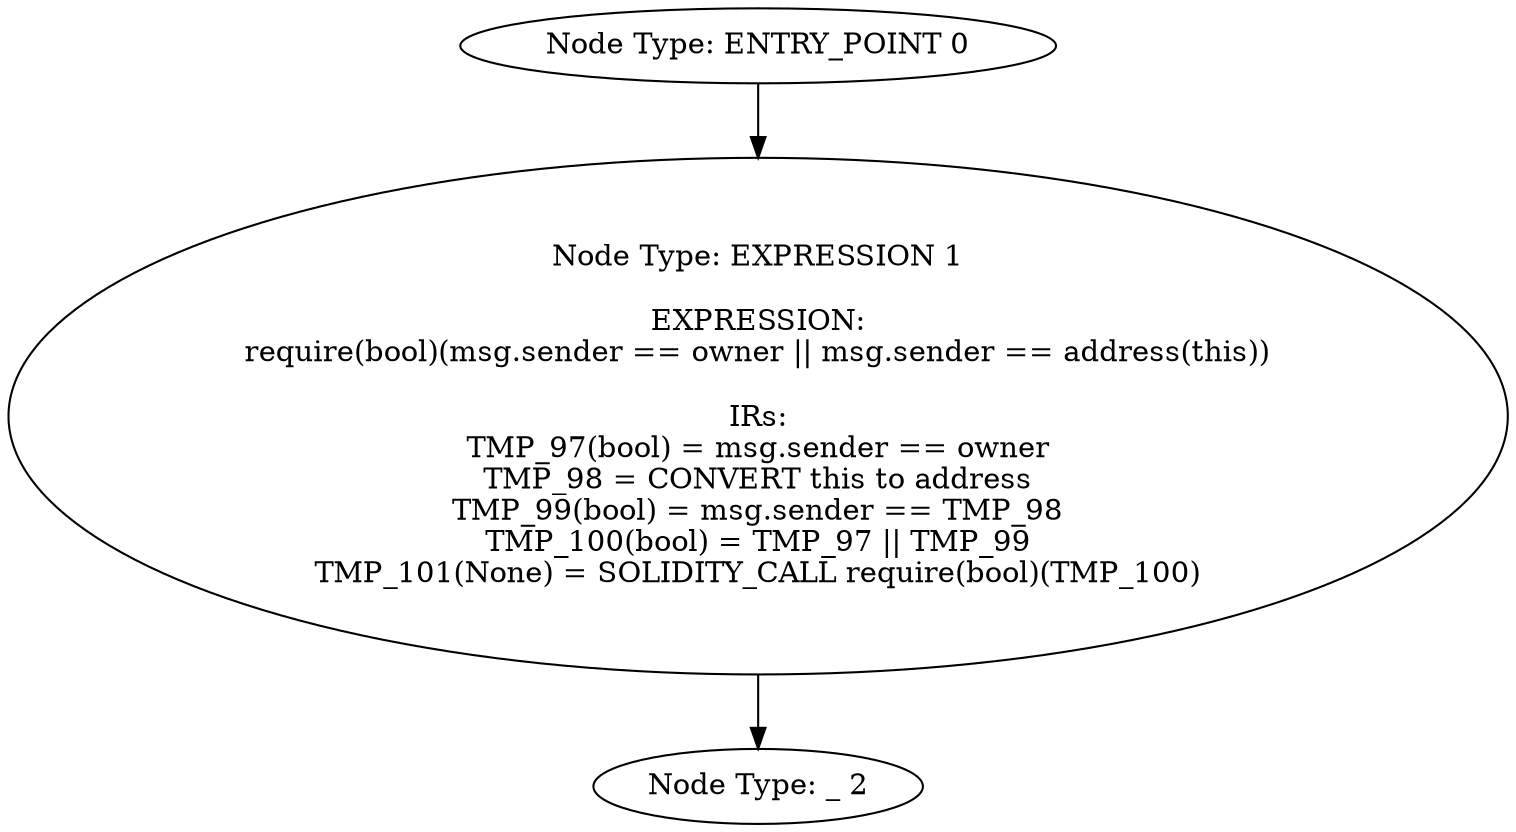 digraph{
0[label="Node Type: ENTRY_POINT 0
"];
0->1;
1[label="Node Type: EXPRESSION 1

EXPRESSION:
require(bool)(msg.sender == owner || msg.sender == address(this))

IRs:
TMP_97(bool) = msg.sender == owner
TMP_98 = CONVERT this to address
TMP_99(bool) = msg.sender == TMP_98
TMP_100(bool) = TMP_97 || TMP_99
TMP_101(None) = SOLIDITY_CALL require(bool)(TMP_100)"];
1->2;
2[label="Node Type: _ 2
"];
}
